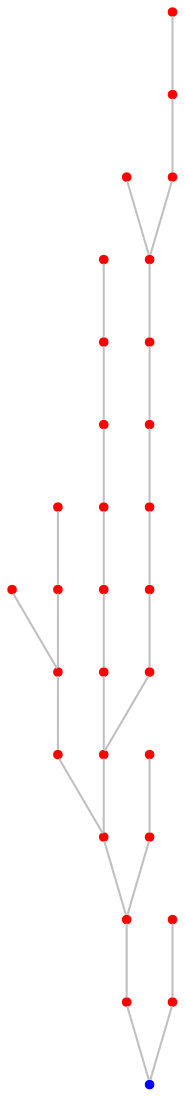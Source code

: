 graph {
	0 [color=blue shape=point]
	2 [color=red shape=point]
	2 -- 0 [color=gray]
	3 [color=red shape=point]
	3 -- 2 [color=gray]
	13 [color=red shape=point]
	13 -- 3 [color=gray]
	1 [color=red shape=point]
	1 -- 0 [color=gray]
	9 [color=red shape=point]
	9 -- 13 [color=gray]
	12 [color=red shape=point]
	12 -- 13 [color=gray]
	5 [color=red shape=point]
	5 -- 1 [color=gray]
	6 [color=red shape=point]
	6 -- 3 [color=gray]
	4 [color=red shape=point]
	4 -- 6 [color=gray]
	15 [color=red shape=point]
	15 -- 12 [color=gray]
	14 [color=red shape=point]
	14 -- 12 [color=gray]
	18 [color=red shape=point]
	18 -- 14 [color=gray]
	16 [color=red shape=point]
	16 -- 18 [color=gray]
	17 [color=red shape=point]
	17 -- 16 [color=gray]
	21 [color=red shape=point]
	21 -- 17 [color=gray]
	22 [color=red shape=point]
	22 -- 21 [color=gray]
	23 [color=red shape=point]
	23 -- 22 [color=gray]
	24 [color=red shape=point]
	24 -- 22 [color=gray]
	20 [color=red shape=point]
	20 -- 24 [color=gray]
	19 [color=red shape=point]
	19 -- 20 [color=gray]
	25 [color=red shape=point]
	25 -- 15 [color=gray]
	26 [color=red shape=point]
	26 -- 25 [color=gray]
	27 [color=red shape=point]
	27 -- 26 [color=gray]
	28 [color=red shape=point]
	28 -- 27 [color=gray]
	29 [color=red shape=point]
	29 -- 28 [color=gray]
	10 [color=red shape=point]
	10 -- 9 [color=gray]
	8 [color=red shape=point]
	8 -- 10 [color=gray]
	7 [color=red shape=point]
	7 -- 10 [color=gray]
	11 [color=red shape=point]
	11 -- 7 [color=gray]
}
